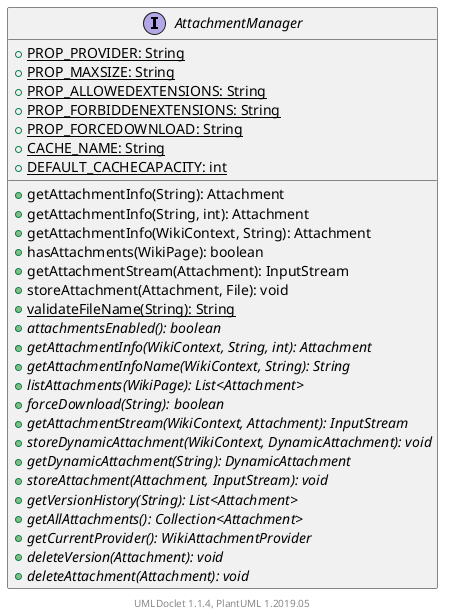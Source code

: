 @startuml

    interface AttachmentManager [[AttachmentManager.html]] {
        {static} +PROP_PROVIDER: String
        {static} +PROP_MAXSIZE: String
        {static} +PROP_ALLOWEDEXTENSIONS: String
        {static} +PROP_FORBIDDENEXTENSIONS: String
        {static} +PROP_FORCEDOWNLOAD: String
        {static} +CACHE_NAME: String
        {static} +DEFAULT_CACHECAPACITY: int
        +getAttachmentInfo(String): Attachment
        +getAttachmentInfo(String, int): Attachment
        +getAttachmentInfo(WikiContext, String): Attachment
        +hasAttachments(WikiPage): boolean
        +getAttachmentStream(Attachment): InputStream
        +storeAttachment(Attachment, File): void
        {static} +validateFileName(String): String
        {abstract} +attachmentsEnabled(): boolean
        {abstract} +getAttachmentInfo(WikiContext, String, int): Attachment
        {abstract} +getAttachmentInfoName(WikiContext, String): String
        {abstract} +listAttachments(WikiPage): List<Attachment>
        {abstract} +forceDownload(String): boolean
        {abstract} +getAttachmentStream(WikiContext, Attachment): InputStream
        {abstract} +storeDynamicAttachment(WikiContext, DynamicAttachment): void
        {abstract} +getDynamicAttachment(String): DynamicAttachment
        {abstract} +storeAttachment(Attachment, InputStream): void
        {abstract} +getVersionHistory(String): List<Attachment>
        {abstract} +getAllAttachments(): Collection<Attachment>
        {abstract} +getCurrentProvider(): WikiAttachmentProvider
        {abstract} +deleteVersion(Attachment): void
        {abstract} +deleteAttachment(Attachment): void
    }


    center footer UMLDoclet 1.1.4, PlantUML 1.2019.05
@enduml
